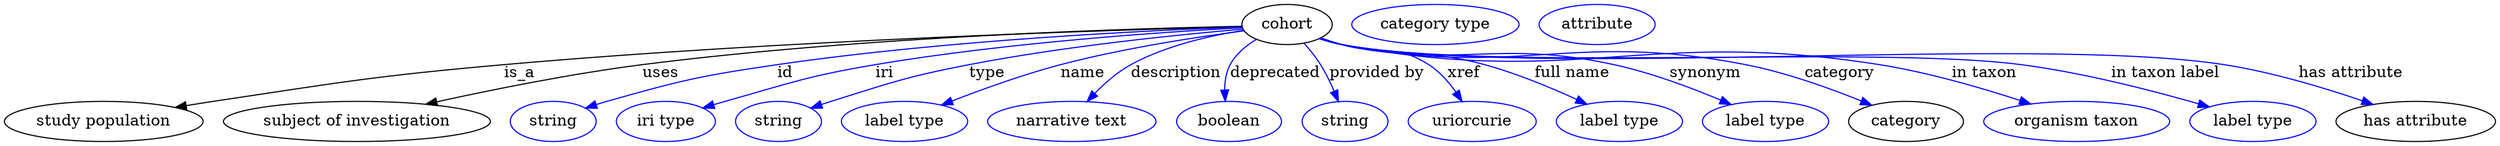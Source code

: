 digraph {
	graph [bb="0,0,2231.5,123"];
	node [label="\N"];
	cohort	[height=0.5,
		label=cohort,
		pos="1148,105",
		width=1.1193];
	"study population"	[height=0.5,
		pos="89.042,18",
		width=2.4734];
	cohort -> "study population"	[label=is_a,
		lp="463.04,61.5",
		pos="e,153.02,30.539 1107.8,103.04 1000.5,100.27 698.99,90.967 449.04,69 332.13,58.725 303.11,53.368 187.04,36 179.21,34.828 171.04,33.531 \
162.9,32.19"];
	"subject of investigation"	[height=0.5,
		pos="316.04,18",
		width=3.3219];
	cohort -> "subject of investigation"	[label=uses,
		lp="589.54,61.5",
		pos="e,377.99,33.426 1107.8,103.37 1013.8,101.49 772.71,94.388 573.04,69 510.05,60.991 439.29,46.835 387.98,35.626"];
	id	[color=blue,
		height=0.5,
		label=string,
		pos="492.04,18",
		width=1.0652];
	cohort -> id	[color=blue,
		label=id,
		lp="702.04,61.5",
		pos="e,521.04,29.954 1107.9,102.68 1028.6,99.696 846.5,90.875 695.04,69 625.33,58.932 607.83,55.131 540.04,36 536.94,35.124 533.74,34.151 \
530.54,33.129",
		style=solid];
	iri	[color=blue,
		height=0.5,
		label="iri type",
		pos="593.04,18",
		width=1.2277];
	cohort -> iri	[color=blue,
		label=iri,
		lp="788.04,61.5",
		pos="e,626.41,29.926 1108,102.14 1040.2,98.558 898.34,89.187 780.04,69 729.87,60.438 673.6,44.504 636.02,32.92",
		style=solid];
	type	[color=blue,
		height=0.5,
		label=string,
		pos="694.04,18",
		width=1.0652];
	cohort -> type	[color=blue,
		label=type,
		lp="880.04,61.5",
		pos="e,722.99,29.908 1108.7,100.9 1053.7,96.165 950.59,85.859 864.04,69 808.49,58.179 795.04,52.974 741.04,36 738.29,35.134 735.45,34.206 \
732.61,33.246",
		style=solid];
	name	[color=blue,
		height=0.5,
		label="label type",
		pos="807.04,18",
		width=1.5707];
	cohort -> name	[color=blue,
		label=name,
		lp="966.04,61.5",
		pos="e,839.95,32.673 1109.6,99.369 1068.7,93.962 1002.1,83.827 946.04,69 913.03,60.273 876.76,47.098 849.54,36.463",
		style=solid];
	description	[color=blue,
		height=0.5,
		label="narrative text",
		pos="957.04,18",
		width=2.0943];
	cohort -> description	[color=blue,
		label=description,
		lp="1048.5,61.5",
		pos="e,970.04,35.75 1109.2,99.882 1079.9,95.491 1039.5,86.62 1008,69 996.38,62.471 985.49,52.573 976.8,43.302",
		style=solid];
	deprecated	[color=blue,
		height=0.5,
		label=boolean,
		pos="1097,18",
		width=1.2999];
	cohort -> deprecated	[color=blue,
		label=deprecated,
		lp="1137.5,61.5",
		pos="e,1093.2,36.158 1120.4,91.763 1111.3,86.217 1102.1,78.692 1097,69 1093.4,62.135 1092.3,53.97 1092.4,46.248",
		style=solid];
	"provided by"	[color=blue,
		height=0.5,
		label=string,
		pos="1200,18",
		width=1.0652];
	cohort -> "provided by"	[color=blue,
		label="provided by",
		lp="1228.5,61.5",
		pos="e,1194.1,35.83 1163.4,88.047 1168.5,82.323 1173.9,75.639 1178,69 1182.7,61.663 1186.8,53.191 1190.2,45.329",
		style=solid];
	xref	[color=blue,
		height=0.5,
		label=uriorcurie,
		pos="1314,18",
		width=1.5887];
	cohort -> xref	[color=blue,
		label=xref,
		lp="1306.5,61.5",
		pos="e,1305,35.87 1178.2,92.969 1184.4,90.864 1190.9,88.769 1197,87 1231.2,77.155 1245,88.126 1275,69 1284.7,62.811 1293,53.334 1299.4,\
44.289",
		style=solid];
	"full name"	[color=blue,
		height=0.5,
		label="label type",
		pos="1446,18",
		width=1.5707];
	cohort -> "full name"	[color=blue,
		label="full name",
		lp="1403.5,61.5",
		pos="e,1416.9,33.47 1177.6,92.723 1183.9,90.587 1190.7,88.542 1197,87 1252.9,73.521 1269.6,84.09 1325,69 1353.6,61.234 1384.3,48.451 \
1407.7,37.754",
		style=solid];
	synonym	[color=blue,
		height=0.5,
		label="label type",
		pos="1577,18",
		width=1.5707];
	cohort -> synonym	[color=blue,
		label=synonym,
		lp="1523,61.5",
		pos="e,1546.2,33.166 1177.2,92.485 1183.7,90.338 1190.5,88.349 1197,87 1303.5,64.993 1334.8,91.984 1441,69 1474.2,61.826 1510.2,48.324 \
1536.8,37.158",
		style=solid];
	category	[height=0.5,
		pos="1703,18",
		width=1.4263];
	cohort -> category	[color=blue,
		label=category,
		lp="1643.5,61.5",
		pos="e,1672.3,32.553 1176.9,92.453 1183.5,90.28 1190.4,88.287 1197,87 1355.2,56.29 1400.9,99.73 1559,69 1595.1,62 1634.3,47.916 1662.7,\
36.474",
		style=solid];
	"in taxon"	[color=blue,
		height=0.5,
		label="organism taxon",
		pos="1856,18",
		width=2.3109];
	cohort -> "in taxon"	[color=blue,
		label="in taxon",
		lp="1773,61.5",
		pos="e,1814.8,33.664 1176.9,92.392 1183.5,90.222 1190.4,88.246 1197,87 1407.7,47.433 1467.3,102.37 1679,69 1722.4,62.161 1770.3,48.234 \
1805.3,36.812",
		style=solid];
	"in taxon label"	[color=blue,
		height=0.5,
		label="label type",
		pos="2014,18",
		width=1.5707];
	cohort -> "in taxon label"	[color=blue,
		label="in taxon label",
		lp="1935.5,61.5",
		pos="e,1975,31.032 1176.9,92.353 1183.4,90.185 1190.4,88.221 1197,87 1330.2,62.528 1671.8,86.41 1806,69 1861.5,61.815 1923.6,45.808 1965.4,\
33.829",
		style=solid];
	"has attribute"	[height=0.5,
		pos="2160,18",
		width=1.9859];
	cohort -> "has attribute"	[color=blue,
		label="has attribute",
		lp="2102,61.5",
		pos="e,2121.8,33.251 1176.9,92.319 1183.4,90.153 1190.4,88.198 1197,87 1370.1,55.808 1814.3,95.766 1988,69 2030.8,62.408 2078,48.193 \
2112.1,36.598",
		style=solid];
	"named thing_category"	[color=blue,
		height=0.5,
		label="category type",
		pos="1281,105",
		width=2.0762];
	"organismal entity_has attribute"	[color=blue,
		height=0.5,
		label=attribute,
		pos="1426,105",
		width=1.4443];
}
